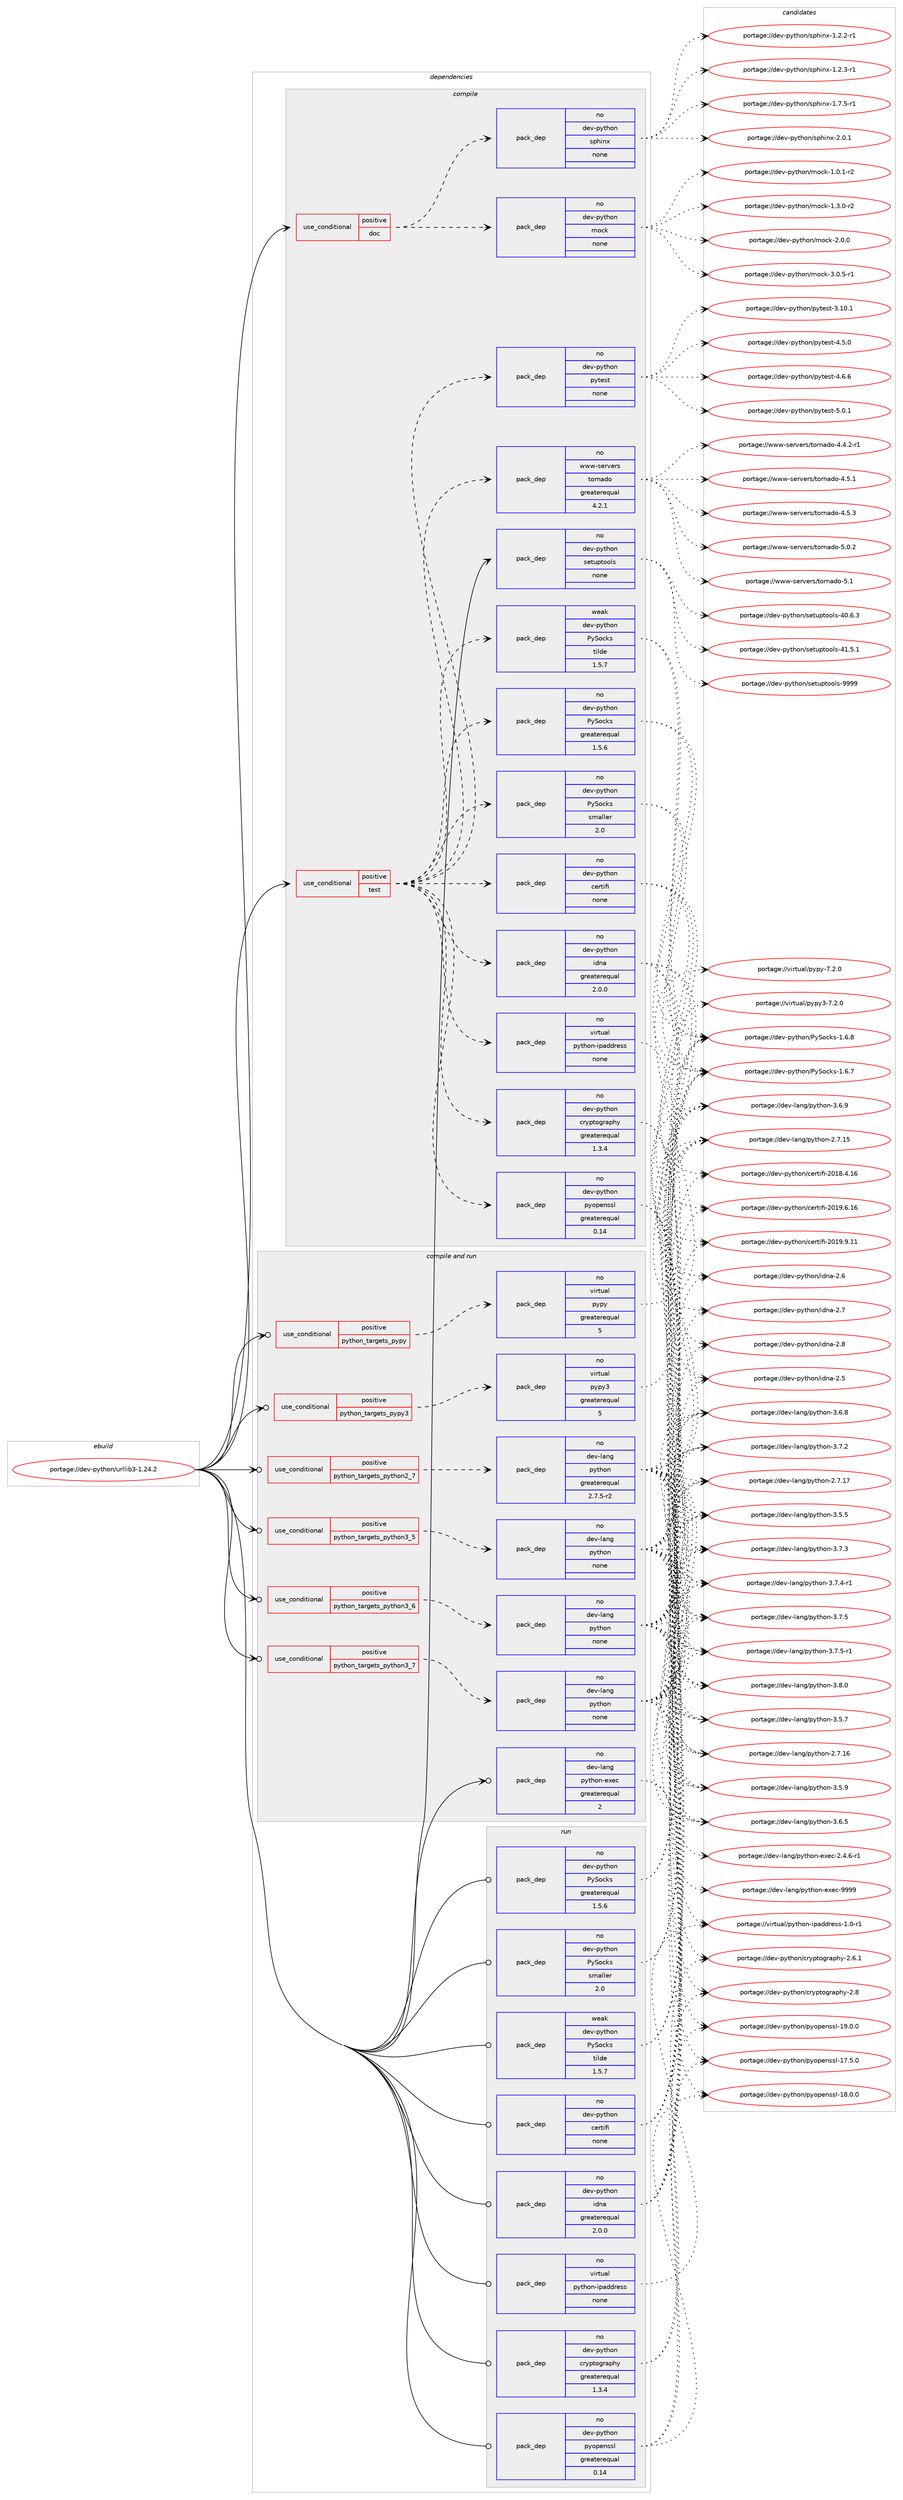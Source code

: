 digraph prolog {

# *************
# Graph options
# *************

newrank=true;
concentrate=true;
compound=true;
graph [rankdir=LR,fontname=Helvetica,fontsize=10,ranksep=1.5];#, ranksep=2.5, nodesep=0.2];
edge  [arrowhead=vee];
node  [fontname=Helvetica,fontsize=10];

# **********
# The ebuild
# **********

subgraph cluster_leftcol {
color=gray;
rank=same;
label=<<i>ebuild</i>>;
id [label="portage://dev-python/urllib3-1.24.2", color=red, width=4, href="../dev-python/urllib3-1.24.2.svg"];
}

# ****************
# The dependencies
# ****************

subgraph cluster_midcol {
color=gray;
label=<<i>dependencies</i>>;
subgraph cluster_compile {
fillcolor="#eeeeee";
style=filled;
label=<<i>compile</i>>;
subgraph cond40283 {
dependency177476 [label=<<TABLE BORDER="0" CELLBORDER="1" CELLSPACING="0" CELLPADDING="4"><TR><TD ROWSPAN="3" CELLPADDING="10">use_conditional</TD></TR><TR><TD>positive</TD></TR><TR><TD>doc</TD></TR></TABLE>>, shape=none, color=red];
subgraph pack133783 {
dependency177477 [label=<<TABLE BORDER="0" CELLBORDER="1" CELLSPACING="0" CELLPADDING="4" WIDTH="220"><TR><TD ROWSPAN="6" CELLPADDING="30">pack_dep</TD></TR><TR><TD WIDTH="110">no</TD></TR><TR><TD>dev-python</TD></TR><TR><TD>mock</TD></TR><TR><TD>none</TD></TR><TR><TD></TD></TR></TABLE>>, shape=none, color=blue];
}
dependency177476:e -> dependency177477:w [weight=20,style="dashed",arrowhead="vee"];
subgraph pack133784 {
dependency177478 [label=<<TABLE BORDER="0" CELLBORDER="1" CELLSPACING="0" CELLPADDING="4" WIDTH="220"><TR><TD ROWSPAN="6" CELLPADDING="30">pack_dep</TD></TR><TR><TD WIDTH="110">no</TD></TR><TR><TD>dev-python</TD></TR><TR><TD>sphinx</TD></TR><TR><TD>none</TD></TR><TR><TD></TD></TR></TABLE>>, shape=none, color=blue];
}
dependency177476:e -> dependency177478:w [weight=20,style="dashed",arrowhead="vee"];
}
id:e -> dependency177476:w [weight=20,style="solid",arrowhead="vee"];
subgraph cond40284 {
dependency177479 [label=<<TABLE BORDER="0" CELLBORDER="1" CELLSPACING="0" CELLPADDING="4"><TR><TD ROWSPAN="3" CELLPADDING="10">use_conditional</TD></TR><TR><TD>positive</TD></TR><TR><TD>test</TD></TR></TABLE>>, shape=none, color=red];
subgraph pack133785 {
dependency177480 [label=<<TABLE BORDER="0" CELLBORDER="1" CELLSPACING="0" CELLPADDING="4" WIDTH="220"><TR><TD ROWSPAN="6" CELLPADDING="30">pack_dep</TD></TR><TR><TD WIDTH="110">no</TD></TR><TR><TD>dev-python</TD></TR><TR><TD>PySocks</TD></TR><TR><TD>greaterequal</TD></TR><TR><TD>1.5.6</TD></TR></TABLE>>, shape=none, color=blue];
}
dependency177479:e -> dependency177480:w [weight=20,style="dashed",arrowhead="vee"];
subgraph pack133786 {
dependency177481 [label=<<TABLE BORDER="0" CELLBORDER="1" CELLSPACING="0" CELLPADDING="4" WIDTH="220"><TR><TD ROWSPAN="6" CELLPADDING="30">pack_dep</TD></TR><TR><TD WIDTH="110">weak</TD></TR><TR><TD>dev-python</TD></TR><TR><TD>PySocks</TD></TR><TR><TD>tilde</TD></TR><TR><TD>1.5.7</TD></TR></TABLE>>, shape=none, color=blue];
}
dependency177479:e -> dependency177481:w [weight=20,style="dashed",arrowhead="vee"];
subgraph pack133787 {
dependency177482 [label=<<TABLE BORDER="0" CELLBORDER="1" CELLSPACING="0" CELLPADDING="4" WIDTH="220"><TR><TD ROWSPAN="6" CELLPADDING="30">pack_dep</TD></TR><TR><TD WIDTH="110">no</TD></TR><TR><TD>dev-python</TD></TR><TR><TD>PySocks</TD></TR><TR><TD>smaller</TD></TR><TR><TD>2.0</TD></TR></TABLE>>, shape=none, color=blue];
}
dependency177479:e -> dependency177482:w [weight=20,style="dashed",arrowhead="vee"];
subgraph pack133788 {
dependency177483 [label=<<TABLE BORDER="0" CELLBORDER="1" CELLSPACING="0" CELLPADDING="4" WIDTH="220"><TR><TD ROWSPAN="6" CELLPADDING="30">pack_dep</TD></TR><TR><TD WIDTH="110">no</TD></TR><TR><TD>dev-python</TD></TR><TR><TD>certifi</TD></TR><TR><TD>none</TD></TR><TR><TD></TD></TR></TABLE>>, shape=none, color=blue];
}
dependency177479:e -> dependency177483:w [weight=20,style="dashed",arrowhead="vee"];
subgraph pack133789 {
dependency177484 [label=<<TABLE BORDER="0" CELLBORDER="1" CELLSPACING="0" CELLPADDING="4" WIDTH="220"><TR><TD ROWSPAN="6" CELLPADDING="30">pack_dep</TD></TR><TR><TD WIDTH="110">no</TD></TR><TR><TD>dev-python</TD></TR><TR><TD>cryptography</TD></TR><TR><TD>greaterequal</TD></TR><TR><TD>1.3.4</TD></TR></TABLE>>, shape=none, color=blue];
}
dependency177479:e -> dependency177484:w [weight=20,style="dashed",arrowhead="vee"];
subgraph pack133790 {
dependency177485 [label=<<TABLE BORDER="0" CELLBORDER="1" CELLSPACING="0" CELLPADDING="4" WIDTH="220"><TR><TD ROWSPAN="6" CELLPADDING="30">pack_dep</TD></TR><TR><TD WIDTH="110">no</TD></TR><TR><TD>dev-python</TD></TR><TR><TD>pyopenssl</TD></TR><TR><TD>greaterequal</TD></TR><TR><TD>0.14</TD></TR></TABLE>>, shape=none, color=blue];
}
dependency177479:e -> dependency177485:w [weight=20,style="dashed",arrowhead="vee"];
subgraph pack133791 {
dependency177486 [label=<<TABLE BORDER="0" CELLBORDER="1" CELLSPACING="0" CELLPADDING="4" WIDTH="220"><TR><TD ROWSPAN="6" CELLPADDING="30">pack_dep</TD></TR><TR><TD WIDTH="110">no</TD></TR><TR><TD>dev-python</TD></TR><TR><TD>idna</TD></TR><TR><TD>greaterequal</TD></TR><TR><TD>2.0.0</TD></TR></TABLE>>, shape=none, color=blue];
}
dependency177479:e -> dependency177486:w [weight=20,style="dashed",arrowhead="vee"];
subgraph pack133792 {
dependency177487 [label=<<TABLE BORDER="0" CELLBORDER="1" CELLSPACING="0" CELLPADDING="4" WIDTH="220"><TR><TD ROWSPAN="6" CELLPADDING="30">pack_dep</TD></TR><TR><TD WIDTH="110">no</TD></TR><TR><TD>virtual</TD></TR><TR><TD>python-ipaddress</TD></TR><TR><TD>none</TD></TR><TR><TD></TD></TR></TABLE>>, shape=none, color=blue];
}
dependency177479:e -> dependency177487:w [weight=20,style="dashed",arrowhead="vee"];
subgraph pack133793 {
dependency177488 [label=<<TABLE BORDER="0" CELLBORDER="1" CELLSPACING="0" CELLPADDING="4" WIDTH="220"><TR><TD ROWSPAN="6" CELLPADDING="30">pack_dep</TD></TR><TR><TD WIDTH="110">no</TD></TR><TR><TD>www-servers</TD></TR><TR><TD>tornado</TD></TR><TR><TD>greaterequal</TD></TR><TR><TD>4.2.1</TD></TR></TABLE>>, shape=none, color=blue];
}
dependency177479:e -> dependency177488:w [weight=20,style="dashed",arrowhead="vee"];
subgraph pack133794 {
dependency177489 [label=<<TABLE BORDER="0" CELLBORDER="1" CELLSPACING="0" CELLPADDING="4" WIDTH="220"><TR><TD ROWSPAN="6" CELLPADDING="30">pack_dep</TD></TR><TR><TD WIDTH="110">no</TD></TR><TR><TD>dev-python</TD></TR><TR><TD>pytest</TD></TR><TR><TD>none</TD></TR><TR><TD></TD></TR></TABLE>>, shape=none, color=blue];
}
dependency177479:e -> dependency177489:w [weight=20,style="dashed",arrowhead="vee"];
}
id:e -> dependency177479:w [weight=20,style="solid",arrowhead="vee"];
subgraph pack133795 {
dependency177490 [label=<<TABLE BORDER="0" CELLBORDER="1" CELLSPACING="0" CELLPADDING="4" WIDTH="220"><TR><TD ROWSPAN="6" CELLPADDING="30">pack_dep</TD></TR><TR><TD WIDTH="110">no</TD></TR><TR><TD>dev-python</TD></TR><TR><TD>setuptools</TD></TR><TR><TD>none</TD></TR><TR><TD></TD></TR></TABLE>>, shape=none, color=blue];
}
id:e -> dependency177490:w [weight=20,style="solid",arrowhead="vee"];
}
subgraph cluster_compileandrun {
fillcolor="#eeeeee";
style=filled;
label=<<i>compile and run</i>>;
subgraph cond40285 {
dependency177491 [label=<<TABLE BORDER="0" CELLBORDER="1" CELLSPACING="0" CELLPADDING="4"><TR><TD ROWSPAN="3" CELLPADDING="10">use_conditional</TD></TR><TR><TD>positive</TD></TR><TR><TD>python_targets_pypy</TD></TR></TABLE>>, shape=none, color=red];
subgraph pack133796 {
dependency177492 [label=<<TABLE BORDER="0" CELLBORDER="1" CELLSPACING="0" CELLPADDING="4" WIDTH="220"><TR><TD ROWSPAN="6" CELLPADDING="30">pack_dep</TD></TR><TR><TD WIDTH="110">no</TD></TR><TR><TD>virtual</TD></TR><TR><TD>pypy</TD></TR><TR><TD>greaterequal</TD></TR><TR><TD>5</TD></TR></TABLE>>, shape=none, color=blue];
}
dependency177491:e -> dependency177492:w [weight=20,style="dashed",arrowhead="vee"];
}
id:e -> dependency177491:w [weight=20,style="solid",arrowhead="odotvee"];
subgraph cond40286 {
dependency177493 [label=<<TABLE BORDER="0" CELLBORDER="1" CELLSPACING="0" CELLPADDING="4"><TR><TD ROWSPAN="3" CELLPADDING="10">use_conditional</TD></TR><TR><TD>positive</TD></TR><TR><TD>python_targets_pypy3</TD></TR></TABLE>>, shape=none, color=red];
subgraph pack133797 {
dependency177494 [label=<<TABLE BORDER="0" CELLBORDER="1" CELLSPACING="0" CELLPADDING="4" WIDTH="220"><TR><TD ROWSPAN="6" CELLPADDING="30">pack_dep</TD></TR><TR><TD WIDTH="110">no</TD></TR><TR><TD>virtual</TD></TR><TR><TD>pypy3</TD></TR><TR><TD>greaterequal</TD></TR><TR><TD>5</TD></TR></TABLE>>, shape=none, color=blue];
}
dependency177493:e -> dependency177494:w [weight=20,style="dashed",arrowhead="vee"];
}
id:e -> dependency177493:w [weight=20,style="solid",arrowhead="odotvee"];
subgraph cond40287 {
dependency177495 [label=<<TABLE BORDER="0" CELLBORDER="1" CELLSPACING="0" CELLPADDING="4"><TR><TD ROWSPAN="3" CELLPADDING="10">use_conditional</TD></TR><TR><TD>positive</TD></TR><TR><TD>python_targets_python2_7</TD></TR></TABLE>>, shape=none, color=red];
subgraph pack133798 {
dependency177496 [label=<<TABLE BORDER="0" CELLBORDER="1" CELLSPACING="0" CELLPADDING="4" WIDTH="220"><TR><TD ROWSPAN="6" CELLPADDING="30">pack_dep</TD></TR><TR><TD WIDTH="110">no</TD></TR><TR><TD>dev-lang</TD></TR><TR><TD>python</TD></TR><TR><TD>greaterequal</TD></TR><TR><TD>2.7.5-r2</TD></TR></TABLE>>, shape=none, color=blue];
}
dependency177495:e -> dependency177496:w [weight=20,style="dashed",arrowhead="vee"];
}
id:e -> dependency177495:w [weight=20,style="solid",arrowhead="odotvee"];
subgraph cond40288 {
dependency177497 [label=<<TABLE BORDER="0" CELLBORDER="1" CELLSPACING="0" CELLPADDING="4"><TR><TD ROWSPAN="3" CELLPADDING="10">use_conditional</TD></TR><TR><TD>positive</TD></TR><TR><TD>python_targets_python3_5</TD></TR></TABLE>>, shape=none, color=red];
subgraph pack133799 {
dependency177498 [label=<<TABLE BORDER="0" CELLBORDER="1" CELLSPACING="0" CELLPADDING="4" WIDTH="220"><TR><TD ROWSPAN="6" CELLPADDING="30">pack_dep</TD></TR><TR><TD WIDTH="110">no</TD></TR><TR><TD>dev-lang</TD></TR><TR><TD>python</TD></TR><TR><TD>none</TD></TR><TR><TD></TD></TR></TABLE>>, shape=none, color=blue];
}
dependency177497:e -> dependency177498:w [weight=20,style="dashed",arrowhead="vee"];
}
id:e -> dependency177497:w [weight=20,style="solid",arrowhead="odotvee"];
subgraph cond40289 {
dependency177499 [label=<<TABLE BORDER="0" CELLBORDER="1" CELLSPACING="0" CELLPADDING="4"><TR><TD ROWSPAN="3" CELLPADDING="10">use_conditional</TD></TR><TR><TD>positive</TD></TR><TR><TD>python_targets_python3_6</TD></TR></TABLE>>, shape=none, color=red];
subgraph pack133800 {
dependency177500 [label=<<TABLE BORDER="0" CELLBORDER="1" CELLSPACING="0" CELLPADDING="4" WIDTH="220"><TR><TD ROWSPAN="6" CELLPADDING="30">pack_dep</TD></TR><TR><TD WIDTH="110">no</TD></TR><TR><TD>dev-lang</TD></TR><TR><TD>python</TD></TR><TR><TD>none</TD></TR><TR><TD></TD></TR></TABLE>>, shape=none, color=blue];
}
dependency177499:e -> dependency177500:w [weight=20,style="dashed",arrowhead="vee"];
}
id:e -> dependency177499:w [weight=20,style="solid",arrowhead="odotvee"];
subgraph cond40290 {
dependency177501 [label=<<TABLE BORDER="0" CELLBORDER="1" CELLSPACING="0" CELLPADDING="4"><TR><TD ROWSPAN="3" CELLPADDING="10">use_conditional</TD></TR><TR><TD>positive</TD></TR><TR><TD>python_targets_python3_7</TD></TR></TABLE>>, shape=none, color=red];
subgraph pack133801 {
dependency177502 [label=<<TABLE BORDER="0" CELLBORDER="1" CELLSPACING="0" CELLPADDING="4" WIDTH="220"><TR><TD ROWSPAN="6" CELLPADDING="30">pack_dep</TD></TR><TR><TD WIDTH="110">no</TD></TR><TR><TD>dev-lang</TD></TR><TR><TD>python</TD></TR><TR><TD>none</TD></TR><TR><TD></TD></TR></TABLE>>, shape=none, color=blue];
}
dependency177501:e -> dependency177502:w [weight=20,style="dashed",arrowhead="vee"];
}
id:e -> dependency177501:w [weight=20,style="solid",arrowhead="odotvee"];
subgraph pack133802 {
dependency177503 [label=<<TABLE BORDER="0" CELLBORDER="1" CELLSPACING="0" CELLPADDING="4" WIDTH="220"><TR><TD ROWSPAN="6" CELLPADDING="30">pack_dep</TD></TR><TR><TD WIDTH="110">no</TD></TR><TR><TD>dev-lang</TD></TR><TR><TD>python-exec</TD></TR><TR><TD>greaterequal</TD></TR><TR><TD>2</TD></TR></TABLE>>, shape=none, color=blue];
}
id:e -> dependency177503:w [weight=20,style="solid",arrowhead="odotvee"];
}
subgraph cluster_run {
fillcolor="#eeeeee";
style=filled;
label=<<i>run</i>>;
subgraph pack133803 {
dependency177504 [label=<<TABLE BORDER="0" CELLBORDER="1" CELLSPACING="0" CELLPADDING="4" WIDTH="220"><TR><TD ROWSPAN="6" CELLPADDING="30">pack_dep</TD></TR><TR><TD WIDTH="110">no</TD></TR><TR><TD>dev-python</TD></TR><TR><TD>PySocks</TD></TR><TR><TD>greaterequal</TD></TR><TR><TD>1.5.6</TD></TR></TABLE>>, shape=none, color=blue];
}
id:e -> dependency177504:w [weight=20,style="solid",arrowhead="odot"];
subgraph pack133804 {
dependency177505 [label=<<TABLE BORDER="0" CELLBORDER="1" CELLSPACING="0" CELLPADDING="4" WIDTH="220"><TR><TD ROWSPAN="6" CELLPADDING="30">pack_dep</TD></TR><TR><TD WIDTH="110">no</TD></TR><TR><TD>dev-python</TD></TR><TR><TD>PySocks</TD></TR><TR><TD>smaller</TD></TR><TR><TD>2.0</TD></TR></TABLE>>, shape=none, color=blue];
}
id:e -> dependency177505:w [weight=20,style="solid",arrowhead="odot"];
subgraph pack133805 {
dependency177506 [label=<<TABLE BORDER="0" CELLBORDER="1" CELLSPACING="0" CELLPADDING="4" WIDTH="220"><TR><TD ROWSPAN="6" CELLPADDING="30">pack_dep</TD></TR><TR><TD WIDTH="110">no</TD></TR><TR><TD>dev-python</TD></TR><TR><TD>certifi</TD></TR><TR><TD>none</TD></TR><TR><TD></TD></TR></TABLE>>, shape=none, color=blue];
}
id:e -> dependency177506:w [weight=20,style="solid",arrowhead="odot"];
subgraph pack133806 {
dependency177507 [label=<<TABLE BORDER="0" CELLBORDER="1" CELLSPACING="0" CELLPADDING="4" WIDTH="220"><TR><TD ROWSPAN="6" CELLPADDING="30">pack_dep</TD></TR><TR><TD WIDTH="110">no</TD></TR><TR><TD>dev-python</TD></TR><TR><TD>cryptography</TD></TR><TR><TD>greaterequal</TD></TR><TR><TD>1.3.4</TD></TR></TABLE>>, shape=none, color=blue];
}
id:e -> dependency177507:w [weight=20,style="solid",arrowhead="odot"];
subgraph pack133807 {
dependency177508 [label=<<TABLE BORDER="0" CELLBORDER="1" CELLSPACING="0" CELLPADDING="4" WIDTH="220"><TR><TD ROWSPAN="6" CELLPADDING="30">pack_dep</TD></TR><TR><TD WIDTH="110">no</TD></TR><TR><TD>dev-python</TD></TR><TR><TD>idna</TD></TR><TR><TD>greaterequal</TD></TR><TR><TD>2.0.0</TD></TR></TABLE>>, shape=none, color=blue];
}
id:e -> dependency177508:w [weight=20,style="solid",arrowhead="odot"];
subgraph pack133808 {
dependency177509 [label=<<TABLE BORDER="0" CELLBORDER="1" CELLSPACING="0" CELLPADDING="4" WIDTH="220"><TR><TD ROWSPAN="6" CELLPADDING="30">pack_dep</TD></TR><TR><TD WIDTH="110">no</TD></TR><TR><TD>dev-python</TD></TR><TR><TD>pyopenssl</TD></TR><TR><TD>greaterequal</TD></TR><TR><TD>0.14</TD></TR></TABLE>>, shape=none, color=blue];
}
id:e -> dependency177509:w [weight=20,style="solid",arrowhead="odot"];
subgraph pack133809 {
dependency177510 [label=<<TABLE BORDER="0" CELLBORDER="1" CELLSPACING="0" CELLPADDING="4" WIDTH="220"><TR><TD ROWSPAN="6" CELLPADDING="30">pack_dep</TD></TR><TR><TD WIDTH="110">no</TD></TR><TR><TD>virtual</TD></TR><TR><TD>python-ipaddress</TD></TR><TR><TD>none</TD></TR><TR><TD></TD></TR></TABLE>>, shape=none, color=blue];
}
id:e -> dependency177510:w [weight=20,style="solid",arrowhead="odot"];
subgraph pack133810 {
dependency177511 [label=<<TABLE BORDER="0" CELLBORDER="1" CELLSPACING="0" CELLPADDING="4" WIDTH="220"><TR><TD ROWSPAN="6" CELLPADDING="30">pack_dep</TD></TR><TR><TD WIDTH="110">weak</TD></TR><TR><TD>dev-python</TD></TR><TR><TD>PySocks</TD></TR><TR><TD>tilde</TD></TR><TR><TD>1.5.7</TD></TR></TABLE>>, shape=none, color=blue];
}
id:e -> dependency177511:w [weight=20,style="solid",arrowhead="odot"];
}
}

# **************
# The candidates
# **************

subgraph cluster_choices {
rank=same;
color=gray;
label=<<i>candidates</i>>;

subgraph choice133783 {
color=black;
nodesep=1;
choiceportage1001011184511212111610411111047109111991074549464846494511450 [label="portage://dev-python/mock-1.0.1-r2", color=red, width=4,href="../dev-python/mock-1.0.1-r2.svg"];
choiceportage1001011184511212111610411111047109111991074549465146484511450 [label="portage://dev-python/mock-1.3.0-r2", color=red, width=4,href="../dev-python/mock-1.3.0-r2.svg"];
choiceportage100101118451121211161041111104710911199107455046484648 [label="portage://dev-python/mock-2.0.0", color=red, width=4,href="../dev-python/mock-2.0.0.svg"];
choiceportage1001011184511212111610411111047109111991074551464846534511449 [label="portage://dev-python/mock-3.0.5-r1", color=red, width=4,href="../dev-python/mock-3.0.5-r1.svg"];
dependency177477:e -> choiceportage1001011184511212111610411111047109111991074549464846494511450:w [style=dotted,weight="100"];
dependency177477:e -> choiceportage1001011184511212111610411111047109111991074549465146484511450:w [style=dotted,weight="100"];
dependency177477:e -> choiceportage100101118451121211161041111104710911199107455046484648:w [style=dotted,weight="100"];
dependency177477:e -> choiceportage1001011184511212111610411111047109111991074551464846534511449:w [style=dotted,weight="100"];
}
subgraph choice133784 {
color=black;
nodesep=1;
choiceportage10010111845112121116104111110471151121041051101204549465046504511449 [label="portage://dev-python/sphinx-1.2.2-r1", color=red, width=4,href="../dev-python/sphinx-1.2.2-r1.svg"];
choiceportage10010111845112121116104111110471151121041051101204549465046514511449 [label="portage://dev-python/sphinx-1.2.3-r1", color=red, width=4,href="../dev-python/sphinx-1.2.3-r1.svg"];
choiceportage10010111845112121116104111110471151121041051101204549465546534511449 [label="portage://dev-python/sphinx-1.7.5-r1", color=red, width=4,href="../dev-python/sphinx-1.7.5-r1.svg"];
choiceportage1001011184511212111610411111047115112104105110120455046484649 [label="portage://dev-python/sphinx-2.0.1", color=red, width=4,href="../dev-python/sphinx-2.0.1.svg"];
dependency177478:e -> choiceportage10010111845112121116104111110471151121041051101204549465046504511449:w [style=dotted,weight="100"];
dependency177478:e -> choiceportage10010111845112121116104111110471151121041051101204549465046514511449:w [style=dotted,weight="100"];
dependency177478:e -> choiceportage10010111845112121116104111110471151121041051101204549465546534511449:w [style=dotted,weight="100"];
dependency177478:e -> choiceportage1001011184511212111610411111047115112104105110120455046484649:w [style=dotted,weight="100"];
}
subgraph choice133785 {
color=black;
nodesep=1;
choiceportage1001011184511212111610411111047801218311199107115454946544655 [label="portage://dev-python/PySocks-1.6.7", color=red, width=4,href="../dev-python/PySocks-1.6.7.svg"];
choiceportage1001011184511212111610411111047801218311199107115454946544656 [label="portage://dev-python/PySocks-1.6.8", color=red, width=4,href="../dev-python/PySocks-1.6.8.svg"];
dependency177480:e -> choiceportage1001011184511212111610411111047801218311199107115454946544655:w [style=dotted,weight="100"];
dependency177480:e -> choiceportage1001011184511212111610411111047801218311199107115454946544656:w [style=dotted,weight="100"];
}
subgraph choice133786 {
color=black;
nodesep=1;
choiceportage1001011184511212111610411111047801218311199107115454946544655 [label="portage://dev-python/PySocks-1.6.7", color=red, width=4,href="../dev-python/PySocks-1.6.7.svg"];
choiceportage1001011184511212111610411111047801218311199107115454946544656 [label="portage://dev-python/PySocks-1.6.8", color=red, width=4,href="../dev-python/PySocks-1.6.8.svg"];
dependency177481:e -> choiceportage1001011184511212111610411111047801218311199107115454946544655:w [style=dotted,weight="100"];
dependency177481:e -> choiceportage1001011184511212111610411111047801218311199107115454946544656:w [style=dotted,weight="100"];
}
subgraph choice133787 {
color=black;
nodesep=1;
choiceportage1001011184511212111610411111047801218311199107115454946544655 [label="portage://dev-python/PySocks-1.6.7", color=red, width=4,href="../dev-python/PySocks-1.6.7.svg"];
choiceportage1001011184511212111610411111047801218311199107115454946544656 [label="portage://dev-python/PySocks-1.6.8", color=red, width=4,href="../dev-python/PySocks-1.6.8.svg"];
dependency177482:e -> choiceportage1001011184511212111610411111047801218311199107115454946544655:w [style=dotted,weight="100"];
dependency177482:e -> choiceportage1001011184511212111610411111047801218311199107115454946544656:w [style=dotted,weight="100"];
}
subgraph choice133788 {
color=black;
nodesep=1;
choiceportage10010111845112121116104111110479910111411610510210545504849564652464954 [label="portage://dev-python/certifi-2018.4.16", color=red, width=4,href="../dev-python/certifi-2018.4.16.svg"];
choiceportage10010111845112121116104111110479910111411610510210545504849574654464954 [label="portage://dev-python/certifi-2019.6.16", color=red, width=4,href="../dev-python/certifi-2019.6.16.svg"];
choiceportage10010111845112121116104111110479910111411610510210545504849574657464949 [label="portage://dev-python/certifi-2019.9.11", color=red, width=4,href="../dev-python/certifi-2019.9.11.svg"];
dependency177483:e -> choiceportage10010111845112121116104111110479910111411610510210545504849564652464954:w [style=dotted,weight="100"];
dependency177483:e -> choiceportage10010111845112121116104111110479910111411610510210545504849574654464954:w [style=dotted,weight="100"];
dependency177483:e -> choiceportage10010111845112121116104111110479910111411610510210545504849574657464949:w [style=dotted,weight="100"];
}
subgraph choice133789 {
color=black;
nodesep=1;
choiceportage10010111845112121116104111110479911412111211611110311497112104121455046544649 [label="portage://dev-python/cryptography-2.6.1", color=red, width=4,href="../dev-python/cryptography-2.6.1.svg"];
choiceportage1001011184511212111610411111047991141211121161111031149711210412145504656 [label="portage://dev-python/cryptography-2.8", color=red, width=4,href="../dev-python/cryptography-2.8.svg"];
dependency177484:e -> choiceportage10010111845112121116104111110479911412111211611110311497112104121455046544649:w [style=dotted,weight="100"];
dependency177484:e -> choiceportage1001011184511212111610411111047991141211121161111031149711210412145504656:w [style=dotted,weight="100"];
}
subgraph choice133790 {
color=black;
nodesep=1;
choiceportage100101118451121211161041111104711212111111210111011511510845495546534648 [label="portage://dev-python/pyopenssl-17.5.0", color=red, width=4,href="../dev-python/pyopenssl-17.5.0.svg"];
choiceportage100101118451121211161041111104711212111111210111011511510845495646484648 [label="portage://dev-python/pyopenssl-18.0.0", color=red, width=4,href="../dev-python/pyopenssl-18.0.0.svg"];
choiceportage100101118451121211161041111104711212111111210111011511510845495746484648 [label="portage://dev-python/pyopenssl-19.0.0", color=red, width=4,href="../dev-python/pyopenssl-19.0.0.svg"];
dependency177485:e -> choiceportage100101118451121211161041111104711212111111210111011511510845495546534648:w [style=dotted,weight="100"];
dependency177485:e -> choiceportage100101118451121211161041111104711212111111210111011511510845495646484648:w [style=dotted,weight="100"];
dependency177485:e -> choiceportage100101118451121211161041111104711212111111210111011511510845495746484648:w [style=dotted,weight="100"];
}
subgraph choice133791 {
color=black;
nodesep=1;
choiceportage10010111845112121116104111110471051001109745504653 [label="portage://dev-python/idna-2.5", color=red, width=4,href="../dev-python/idna-2.5.svg"];
choiceportage10010111845112121116104111110471051001109745504654 [label="portage://dev-python/idna-2.6", color=red, width=4,href="../dev-python/idna-2.6.svg"];
choiceportage10010111845112121116104111110471051001109745504655 [label="portage://dev-python/idna-2.7", color=red, width=4,href="../dev-python/idna-2.7.svg"];
choiceportage10010111845112121116104111110471051001109745504656 [label="portage://dev-python/idna-2.8", color=red, width=4,href="../dev-python/idna-2.8.svg"];
dependency177486:e -> choiceportage10010111845112121116104111110471051001109745504653:w [style=dotted,weight="100"];
dependency177486:e -> choiceportage10010111845112121116104111110471051001109745504654:w [style=dotted,weight="100"];
dependency177486:e -> choiceportage10010111845112121116104111110471051001109745504655:w [style=dotted,weight="100"];
dependency177486:e -> choiceportage10010111845112121116104111110471051001109745504656:w [style=dotted,weight="100"];
}
subgraph choice133792 {
color=black;
nodesep=1;
choiceportage11810511411611797108471121211161041111104510511297100100114101115115454946484511449 [label="portage://virtual/python-ipaddress-1.0-r1", color=red, width=4,href="../virtual/python-ipaddress-1.0-r1.svg"];
dependency177487:e -> choiceportage11810511411611797108471121211161041111104510511297100100114101115115454946484511449:w [style=dotted,weight="100"];
}
subgraph choice133793 {
color=black;
nodesep=1;
choiceportage1191191194511510111411810111411547116111114110971001114552465246504511449 [label="portage://www-servers/tornado-4.4.2-r1", color=red, width=4,href="../www-servers/tornado-4.4.2-r1.svg"];
choiceportage119119119451151011141181011141154711611111411097100111455246534649 [label="portage://www-servers/tornado-4.5.1", color=red, width=4,href="../www-servers/tornado-4.5.1.svg"];
choiceportage119119119451151011141181011141154711611111411097100111455246534651 [label="portage://www-servers/tornado-4.5.3", color=red, width=4,href="../www-servers/tornado-4.5.3.svg"];
choiceportage119119119451151011141181011141154711611111411097100111455346484650 [label="portage://www-servers/tornado-5.0.2", color=red, width=4,href="../www-servers/tornado-5.0.2.svg"];
choiceportage11911911945115101114118101114115471161111141109710011145534649 [label="portage://www-servers/tornado-5.1", color=red, width=4,href="../www-servers/tornado-5.1.svg"];
dependency177488:e -> choiceportage1191191194511510111411810111411547116111114110971001114552465246504511449:w [style=dotted,weight="100"];
dependency177488:e -> choiceportage119119119451151011141181011141154711611111411097100111455246534649:w [style=dotted,weight="100"];
dependency177488:e -> choiceportage119119119451151011141181011141154711611111411097100111455246534651:w [style=dotted,weight="100"];
dependency177488:e -> choiceportage119119119451151011141181011141154711611111411097100111455346484650:w [style=dotted,weight="100"];
dependency177488:e -> choiceportage11911911945115101114118101114115471161111141109710011145534649:w [style=dotted,weight="100"];
}
subgraph choice133794 {
color=black;
nodesep=1;
choiceportage100101118451121211161041111104711212111610111511645514649484649 [label="portage://dev-python/pytest-3.10.1", color=red, width=4,href="../dev-python/pytest-3.10.1.svg"];
choiceportage1001011184511212111610411111047112121116101115116455246534648 [label="portage://dev-python/pytest-4.5.0", color=red, width=4,href="../dev-python/pytest-4.5.0.svg"];
choiceportage1001011184511212111610411111047112121116101115116455246544654 [label="portage://dev-python/pytest-4.6.6", color=red, width=4,href="../dev-python/pytest-4.6.6.svg"];
choiceportage1001011184511212111610411111047112121116101115116455346484649 [label="portage://dev-python/pytest-5.0.1", color=red, width=4,href="../dev-python/pytest-5.0.1.svg"];
dependency177489:e -> choiceportage100101118451121211161041111104711212111610111511645514649484649:w [style=dotted,weight="100"];
dependency177489:e -> choiceportage1001011184511212111610411111047112121116101115116455246534648:w [style=dotted,weight="100"];
dependency177489:e -> choiceportage1001011184511212111610411111047112121116101115116455246544654:w [style=dotted,weight="100"];
dependency177489:e -> choiceportage1001011184511212111610411111047112121116101115116455346484649:w [style=dotted,weight="100"];
}
subgraph choice133795 {
color=black;
nodesep=1;
choiceportage100101118451121211161041111104711510111611711211611111110811545524846544651 [label="portage://dev-python/setuptools-40.6.3", color=red, width=4,href="../dev-python/setuptools-40.6.3.svg"];
choiceportage100101118451121211161041111104711510111611711211611111110811545524946534649 [label="portage://dev-python/setuptools-41.5.1", color=red, width=4,href="../dev-python/setuptools-41.5.1.svg"];
choiceportage10010111845112121116104111110471151011161171121161111111081154557575757 [label="portage://dev-python/setuptools-9999", color=red, width=4,href="../dev-python/setuptools-9999.svg"];
dependency177490:e -> choiceportage100101118451121211161041111104711510111611711211611111110811545524846544651:w [style=dotted,weight="100"];
dependency177490:e -> choiceportage100101118451121211161041111104711510111611711211611111110811545524946534649:w [style=dotted,weight="100"];
dependency177490:e -> choiceportage10010111845112121116104111110471151011161171121161111111081154557575757:w [style=dotted,weight="100"];
}
subgraph choice133796 {
color=black;
nodesep=1;
choiceportage1181051141161179710847112121112121455546504648 [label="portage://virtual/pypy-7.2.0", color=red, width=4,href="../virtual/pypy-7.2.0.svg"];
dependency177492:e -> choiceportage1181051141161179710847112121112121455546504648:w [style=dotted,weight="100"];
}
subgraph choice133797 {
color=black;
nodesep=1;
choiceportage118105114116117971084711212111212151455546504648 [label="portage://virtual/pypy3-7.2.0", color=red, width=4,href="../virtual/pypy3-7.2.0.svg"];
dependency177494:e -> choiceportage118105114116117971084711212111212151455546504648:w [style=dotted,weight="100"];
}
subgraph choice133798 {
color=black;
nodesep=1;
choiceportage10010111845108971101034711212111610411111045504655464953 [label="portage://dev-lang/python-2.7.15", color=red, width=4,href="../dev-lang/python-2.7.15.svg"];
choiceportage10010111845108971101034711212111610411111045504655464954 [label="portage://dev-lang/python-2.7.16", color=red, width=4,href="../dev-lang/python-2.7.16.svg"];
choiceportage10010111845108971101034711212111610411111045504655464955 [label="portage://dev-lang/python-2.7.17", color=red, width=4,href="../dev-lang/python-2.7.17.svg"];
choiceportage100101118451089711010347112121116104111110455146534653 [label="portage://dev-lang/python-3.5.5", color=red, width=4,href="../dev-lang/python-3.5.5.svg"];
choiceportage100101118451089711010347112121116104111110455146534655 [label="portage://dev-lang/python-3.5.7", color=red, width=4,href="../dev-lang/python-3.5.7.svg"];
choiceportage100101118451089711010347112121116104111110455146534657 [label="portage://dev-lang/python-3.5.9", color=red, width=4,href="../dev-lang/python-3.5.9.svg"];
choiceportage100101118451089711010347112121116104111110455146544653 [label="portage://dev-lang/python-3.6.5", color=red, width=4,href="../dev-lang/python-3.6.5.svg"];
choiceportage100101118451089711010347112121116104111110455146544656 [label="portage://dev-lang/python-3.6.8", color=red, width=4,href="../dev-lang/python-3.6.8.svg"];
choiceportage100101118451089711010347112121116104111110455146544657 [label="portage://dev-lang/python-3.6.9", color=red, width=4,href="../dev-lang/python-3.6.9.svg"];
choiceportage100101118451089711010347112121116104111110455146554650 [label="portage://dev-lang/python-3.7.2", color=red, width=4,href="../dev-lang/python-3.7.2.svg"];
choiceportage100101118451089711010347112121116104111110455146554651 [label="portage://dev-lang/python-3.7.3", color=red, width=4,href="../dev-lang/python-3.7.3.svg"];
choiceportage1001011184510897110103471121211161041111104551465546524511449 [label="portage://dev-lang/python-3.7.4-r1", color=red, width=4,href="../dev-lang/python-3.7.4-r1.svg"];
choiceportage100101118451089711010347112121116104111110455146554653 [label="portage://dev-lang/python-3.7.5", color=red, width=4,href="../dev-lang/python-3.7.5.svg"];
choiceportage1001011184510897110103471121211161041111104551465546534511449 [label="portage://dev-lang/python-3.7.5-r1", color=red, width=4,href="../dev-lang/python-3.7.5-r1.svg"];
choiceportage100101118451089711010347112121116104111110455146564648 [label="portage://dev-lang/python-3.8.0", color=red, width=4,href="../dev-lang/python-3.8.0.svg"];
dependency177496:e -> choiceportage10010111845108971101034711212111610411111045504655464953:w [style=dotted,weight="100"];
dependency177496:e -> choiceportage10010111845108971101034711212111610411111045504655464954:w [style=dotted,weight="100"];
dependency177496:e -> choiceportage10010111845108971101034711212111610411111045504655464955:w [style=dotted,weight="100"];
dependency177496:e -> choiceportage100101118451089711010347112121116104111110455146534653:w [style=dotted,weight="100"];
dependency177496:e -> choiceportage100101118451089711010347112121116104111110455146534655:w [style=dotted,weight="100"];
dependency177496:e -> choiceportage100101118451089711010347112121116104111110455146534657:w [style=dotted,weight="100"];
dependency177496:e -> choiceportage100101118451089711010347112121116104111110455146544653:w [style=dotted,weight="100"];
dependency177496:e -> choiceportage100101118451089711010347112121116104111110455146544656:w [style=dotted,weight="100"];
dependency177496:e -> choiceportage100101118451089711010347112121116104111110455146544657:w [style=dotted,weight="100"];
dependency177496:e -> choiceportage100101118451089711010347112121116104111110455146554650:w [style=dotted,weight="100"];
dependency177496:e -> choiceportage100101118451089711010347112121116104111110455146554651:w [style=dotted,weight="100"];
dependency177496:e -> choiceportage1001011184510897110103471121211161041111104551465546524511449:w [style=dotted,weight="100"];
dependency177496:e -> choiceportage100101118451089711010347112121116104111110455146554653:w [style=dotted,weight="100"];
dependency177496:e -> choiceportage1001011184510897110103471121211161041111104551465546534511449:w [style=dotted,weight="100"];
dependency177496:e -> choiceportage100101118451089711010347112121116104111110455146564648:w [style=dotted,weight="100"];
}
subgraph choice133799 {
color=black;
nodesep=1;
choiceportage10010111845108971101034711212111610411111045504655464953 [label="portage://dev-lang/python-2.7.15", color=red, width=4,href="../dev-lang/python-2.7.15.svg"];
choiceportage10010111845108971101034711212111610411111045504655464954 [label="portage://dev-lang/python-2.7.16", color=red, width=4,href="../dev-lang/python-2.7.16.svg"];
choiceportage10010111845108971101034711212111610411111045504655464955 [label="portage://dev-lang/python-2.7.17", color=red, width=4,href="../dev-lang/python-2.7.17.svg"];
choiceportage100101118451089711010347112121116104111110455146534653 [label="portage://dev-lang/python-3.5.5", color=red, width=4,href="../dev-lang/python-3.5.5.svg"];
choiceportage100101118451089711010347112121116104111110455146534655 [label="portage://dev-lang/python-3.5.7", color=red, width=4,href="../dev-lang/python-3.5.7.svg"];
choiceportage100101118451089711010347112121116104111110455146534657 [label="portage://dev-lang/python-3.5.9", color=red, width=4,href="../dev-lang/python-3.5.9.svg"];
choiceportage100101118451089711010347112121116104111110455146544653 [label="portage://dev-lang/python-3.6.5", color=red, width=4,href="../dev-lang/python-3.6.5.svg"];
choiceportage100101118451089711010347112121116104111110455146544656 [label="portage://dev-lang/python-3.6.8", color=red, width=4,href="../dev-lang/python-3.6.8.svg"];
choiceportage100101118451089711010347112121116104111110455146544657 [label="portage://dev-lang/python-3.6.9", color=red, width=4,href="../dev-lang/python-3.6.9.svg"];
choiceportage100101118451089711010347112121116104111110455146554650 [label="portage://dev-lang/python-3.7.2", color=red, width=4,href="../dev-lang/python-3.7.2.svg"];
choiceportage100101118451089711010347112121116104111110455146554651 [label="portage://dev-lang/python-3.7.3", color=red, width=4,href="../dev-lang/python-3.7.3.svg"];
choiceportage1001011184510897110103471121211161041111104551465546524511449 [label="portage://dev-lang/python-3.7.4-r1", color=red, width=4,href="../dev-lang/python-3.7.4-r1.svg"];
choiceportage100101118451089711010347112121116104111110455146554653 [label="portage://dev-lang/python-3.7.5", color=red, width=4,href="../dev-lang/python-3.7.5.svg"];
choiceportage1001011184510897110103471121211161041111104551465546534511449 [label="portage://dev-lang/python-3.7.5-r1", color=red, width=4,href="../dev-lang/python-3.7.5-r1.svg"];
choiceportage100101118451089711010347112121116104111110455146564648 [label="portage://dev-lang/python-3.8.0", color=red, width=4,href="../dev-lang/python-3.8.0.svg"];
dependency177498:e -> choiceportage10010111845108971101034711212111610411111045504655464953:w [style=dotted,weight="100"];
dependency177498:e -> choiceportage10010111845108971101034711212111610411111045504655464954:w [style=dotted,weight="100"];
dependency177498:e -> choiceportage10010111845108971101034711212111610411111045504655464955:w [style=dotted,weight="100"];
dependency177498:e -> choiceportage100101118451089711010347112121116104111110455146534653:w [style=dotted,weight="100"];
dependency177498:e -> choiceportage100101118451089711010347112121116104111110455146534655:w [style=dotted,weight="100"];
dependency177498:e -> choiceportage100101118451089711010347112121116104111110455146534657:w [style=dotted,weight="100"];
dependency177498:e -> choiceportage100101118451089711010347112121116104111110455146544653:w [style=dotted,weight="100"];
dependency177498:e -> choiceportage100101118451089711010347112121116104111110455146544656:w [style=dotted,weight="100"];
dependency177498:e -> choiceportage100101118451089711010347112121116104111110455146544657:w [style=dotted,weight="100"];
dependency177498:e -> choiceportage100101118451089711010347112121116104111110455146554650:w [style=dotted,weight="100"];
dependency177498:e -> choiceportage100101118451089711010347112121116104111110455146554651:w [style=dotted,weight="100"];
dependency177498:e -> choiceportage1001011184510897110103471121211161041111104551465546524511449:w [style=dotted,weight="100"];
dependency177498:e -> choiceportage100101118451089711010347112121116104111110455146554653:w [style=dotted,weight="100"];
dependency177498:e -> choiceportage1001011184510897110103471121211161041111104551465546534511449:w [style=dotted,weight="100"];
dependency177498:e -> choiceportage100101118451089711010347112121116104111110455146564648:w [style=dotted,weight="100"];
}
subgraph choice133800 {
color=black;
nodesep=1;
choiceportage10010111845108971101034711212111610411111045504655464953 [label="portage://dev-lang/python-2.7.15", color=red, width=4,href="../dev-lang/python-2.7.15.svg"];
choiceportage10010111845108971101034711212111610411111045504655464954 [label="portage://dev-lang/python-2.7.16", color=red, width=4,href="../dev-lang/python-2.7.16.svg"];
choiceportage10010111845108971101034711212111610411111045504655464955 [label="portage://dev-lang/python-2.7.17", color=red, width=4,href="../dev-lang/python-2.7.17.svg"];
choiceportage100101118451089711010347112121116104111110455146534653 [label="portage://dev-lang/python-3.5.5", color=red, width=4,href="../dev-lang/python-3.5.5.svg"];
choiceportage100101118451089711010347112121116104111110455146534655 [label="portage://dev-lang/python-3.5.7", color=red, width=4,href="../dev-lang/python-3.5.7.svg"];
choiceportage100101118451089711010347112121116104111110455146534657 [label="portage://dev-lang/python-3.5.9", color=red, width=4,href="../dev-lang/python-3.5.9.svg"];
choiceportage100101118451089711010347112121116104111110455146544653 [label="portage://dev-lang/python-3.6.5", color=red, width=4,href="../dev-lang/python-3.6.5.svg"];
choiceportage100101118451089711010347112121116104111110455146544656 [label="portage://dev-lang/python-3.6.8", color=red, width=4,href="../dev-lang/python-3.6.8.svg"];
choiceportage100101118451089711010347112121116104111110455146544657 [label="portage://dev-lang/python-3.6.9", color=red, width=4,href="../dev-lang/python-3.6.9.svg"];
choiceportage100101118451089711010347112121116104111110455146554650 [label="portage://dev-lang/python-3.7.2", color=red, width=4,href="../dev-lang/python-3.7.2.svg"];
choiceportage100101118451089711010347112121116104111110455146554651 [label="portage://dev-lang/python-3.7.3", color=red, width=4,href="../dev-lang/python-3.7.3.svg"];
choiceportage1001011184510897110103471121211161041111104551465546524511449 [label="portage://dev-lang/python-3.7.4-r1", color=red, width=4,href="../dev-lang/python-3.7.4-r1.svg"];
choiceportage100101118451089711010347112121116104111110455146554653 [label="portage://dev-lang/python-3.7.5", color=red, width=4,href="../dev-lang/python-3.7.5.svg"];
choiceportage1001011184510897110103471121211161041111104551465546534511449 [label="portage://dev-lang/python-3.7.5-r1", color=red, width=4,href="../dev-lang/python-3.7.5-r1.svg"];
choiceportage100101118451089711010347112121116104111110455146564648 [label="portage://dev-lang/python-3.8.0", color=red, width=4,href="../dev-lang/python-3.8.0.svg"];
dependency177500:e -> choiceportage10010111845108971101034711212111610411111045504655464953:w [style=dotted,weight="100"];
dependency177500:e -> choiceportage10010111845108971101034711212111610411111045504655464954:w [style=dotted,weight="100"];
dependency177500:e -> choiceportage10010111845108971101034711212111610411111045504655464955:w [style=dotted,weight="100"];
dependency177500:e -> choiceportage100101118451089711010347112121116104111110455146534653:w [style=dotted,weight="100"];
dependency177500:e -> choiceportage100101118451089711010347112121116104111110455146534655:w [style=dotted,weight="100"];
dependency177500:e -> choiceportage100101118451089711010347112121116104111110455146534657:w [style=dotted,weight="100"];
dependency177500:e -> choiceportage100101118451089711010347112121116104111110455146544653:w [style=dotted,weight="100"];
dependency177500:e -> choiceportage100101118451089711010347112121116104111110455146544656:w [style=dotted,weight="100"];
dependency177500:e -> choiceportage100101118451089711010347112121116104111110455146544657:w [style=dotted,weight="100"];
dependency177500:e -> choiceportage100101118451089711010347112121116104111110455146554650:w [style=dotted,weight="100"];
dependency177500:e -> choiceportage100101118451089711010347112121116104111110455146554651:w [style=dotted,weight="100"];
dependency177500:e -> choiceportage1001011184510897110103471121211161041111104551465546524511449:w [style=dotted,weight="100"];
dependency177500:e -> choiceportage100101118451089711010347112121116104111110455146554653:w [style=dotted,weight="100"];
dependency177500:e -> choiceportage1001011184510897110103471121211161041111104551465546534511449:w [style=dotted,weight="100"];
dependency177500:e -> choiceportage100101118451089711010347112121116104111110455146564648:w [style=dotted,weight="100"];
}
subgraph choice133801 {
color=black;
nodesep=1;
choiceportage10010111845108971101034711212111610411111045504655464953 [label="portage://dev-lang/python-2.7.15", color=red, width=4,href="../dev-lang/python-2.7.15.svg"];
choiceportage10010111845108971101034711212111610411111045504655464954 [label="portage://dev-lang/python-2.7.16", color=red, width=4,href="../dev-lang/python-2.7.16.svg"];
choiceportage10010111845108971101034711212111610411111045504655464955 [label="portage://dev-lang/python-2.7.17", color=red, width=4,href="../dev-lang/python-2.7.17.svg"];
choiceportage100101118451089711010347112121116104111110455146534653 [label="portage://dev-lang/python-3.5.5", color=red, width=4,href="../dev-lang/python-3.5.5.svg"];
choiceportage100101118451089711010347112121116104111110455146534655 [label="portage://dev-lang/python-3.5.7", color=red, width=4,href="../dev-lang/python-3.5.7.svg"];
choiceportage100101118451089711010347112121116104111110455146534657 [label="portage://dev-lang/python-3.5.9", color=red, width=4,href="../dev-lang/python-3.5.9.svg"];
choiceportage100101118451089711010347112121116104111110455146544653 [label="portage://dev-lang/python-3.6.5", color=red, width=4,href="../dev-lang/python-3.6.5.svg"];
choiceportage100101118451089711010347112121116104111110455146544656 [label="portage://dev-lang/python-3.6.8", color=red, width=4,href="../dev-lang/python-3.6.8.svg"];
choiceportage100101118451089711010347112121116104111110455146544657 [label="portage://dev-lang/python-3.6.9", color=red, width=4,href="../dev-lang/python-3.6.9.svg"];
choiceportage100101118451089711010347112121116104111110455146554650 [label="portage://dev-lang/python-3.7.2", color=red, width=4,href="../dev-lang/python-3.7.2.svg"];
choiceportage100101118451089711010347112121116104111110455146554651 [label="portage://dev-lang/python-3.7.3", color=red, width=4,href="../dev-lang/python-3.7.3.svg"];
choiceportage1001011184510897110103471121211161041111104551465546524511449 [label="portage://dev-lang/python-3.7.4-r1", color=red, width=4,href="../dev-lang/python-3.7.4-r1.svg"];
choiceportage100101118451089711010347112121116104111110455146554653 [label="portage://dev-lang/python-3.7.5", color=red, width=4,href="../dev-lang/python-3.7.5.svg"];
choiceportage1001011184510897110103471121211161041111104551465546534511449 [label="portage://dev-lang/python-3.7.5-r1", color=red, width=4,href="../dev-lang/python-3.7.5-r1.svg"];
choiceportage100101118451089711010347112121116104111110455146564648 [label="portage://dev-lang/python-3.8.0", color=red, width=4,href="../dev-lang/python-3.8.0.svg"];
dependency177502:e -> choiceportage10010111845108971101034711212111610411111045504655464953:w [style=dotted,weight="100"];
dependency177502:e -> choiceportage10010111845108971101034711212111610411111045504655464954:w [style=dotted,weight="100"];
dependency177502:e -> choiceportage10010111845108971101034711212111610411111045504655464955:w [style=dotted,weight="100"];
dependency177502:e -> choiceportage100101118451089711010347112121116104111110455146534653:w [style=dotted,weight="100"];
dependency177502:e -> choiceportage100101118451089711010347112121116104111110455146534655:w [style=dotted,weight="100"];
dependency177502:e -> choiceportage100101118451089711010347112121116104111110455146534657:w [style=dotted,weight="100"];
dependency177502:e -> choiceportage100101118451089711010347112121116104111110455146544653:w [style=dotted,weight="100"];
dependency177502:e -> choiceportage100101118451089711010347112121116104111110455146544656:w [style=dotted,weight="100"];
dependency177502:e -> choiceportage100101118451089711010347112121116104111110455146544657:w [style=dotted,weight="100"];
dependency177502:e -> choiceportage100101118451089711010347112121116104111110455146554650:w [style=dotted,weight="100"];
dependency177502:e -> choiceportage100101118451089711010347112121116104111110455146554651:w [style=dotted,weight="100"];
dependency177502:e -> choiceportage1001011184510897110103471121211161041111104551465546524511449:w [style=dotted,weight="100"];
dependency177502:e -> choiceportage100101118451089711010347112121116104111110455146554653:w [style=dotted,weight="100"];
dependency177502:e -> choiceportage1001011184510897110103471121211161041111104551465546534511449:w [style=dotted,weight="100"];
dependency177502:e -> choiceportage100101118451089711010347112121116104111110455146564648:w [style=dotted,weight="100"];
}
subgraph choice133802 {
color=black;
nodesep=1;
choiceportage10010111845108971101034711212111610411111045101120101994550465246544511449 [label="portage://dev-lang/python-exec-2.4.6-r1", color=red, width=4,href="../dev-lang/python-exec-2.4.6-r1.svg"];
choiceportage10010111845108971101034711212111610411111045101120101994557575757 [label="portage://dev-lang/python-exec-9999", color=red, width=4,href="../dev-lang/python-exec-9999.svg"];
dependency177503:e -> choiceportage10010111845108971101034711212111610411111045101120101994550465246544511449:w [style=dotted,weight="100"];
dependency177503:e -> choiceportage10010111845108971101034711212111610411111045101120101994557575757:w [style=dotted,weight="100"];
}
subgraph choice133803 {
color=black;
nodesep=1;
choiceportage1001011184511212111610411111047801218311199107115454946544655 [label="portage://dev-python/PySocks-1.6.7", color=red, width=4,href="../dev-python/PySocks-1.6.7.svg"];
choiceportage1001011184511212111610411111047801218311199107115454946544656 [label="portage://dev-python/PySocks-1.6.8", color=red, width=4,href="../dev-python/PySocks-1.6.8.svg"];
dependency177504:e -> choiceportage1001011184511212111610411111047801218311199107115454946544655:w [style=dotted,weight="100"];
dependency177504:e -> choiceportage1001011184511212111610411111047801218311199107115454946544656:w [style=dotted,weight="100"];
}
subgraph choice133804 {
color=black;
nodesep=1;
choiceportage1001011184511212111610411111047801218311199107115454946544655 [label="portage://dev-python/PySocks-1.6.7", color=red, width=4,href="../dev-python/PySocks-1.6.7.svg"];
choiceportage1001011184511212111610411111047801218311199107115454946544656 [label="portage://dev-python/PySocks-1.6.8", color=red, width=4,href="../dev-python/PySocks-1.6.8.svg"];
dependency177505:e -> choiceportage1001011184511212111610411111047801218311199107115454946544655:w [style=dotted,weight="100"];
dependency177505:e -> choiceportage1001011184511212111610411111047801218311199107115454946544656:w [style=dotted,weight="100"];
}
subgraph choice133805 {
color=black;
nodesep=1;
choiceportage10010111845112121116104111110479910111411610510210545504849564652464954 [label="portage://dev-python/certifi-2018.4.16", color=red, width=4,href="../dev-python/certifi-2018.4.16.svg"];
choiceportage10010111845112121116104111110479910111411610510210545504849574654464954 [label="portage://dev-python/certifi-2019.6.16", color=red, width=4,href="../dev-python/certifi-2019.6.16.svg"];
choiceportage10010111845112121116104111110479910111411610510210545504849574657464949 [label="portage://dev-python/certifi-2019.9.11", color=red, width=4,href="../dev-python/certifi-2019.9.11.svg"];
dependency177506:e -> choiceportage10010111845112121116104111110479910111411610510210545504849564652464954:w [style=dotted,weight="100"];
dependency177506:e -> choiceportage10010111845112121116104111110479910111411610510210545504849574654464954:w [style=dotted,weight="100"];
dependency177506:e -> choiceportage10010111845112121116104111110479910111411610510210545504849574657464949:w [style=dotted,weight="100"];
}
subgraph choice133806 {
color=black;
nodesep=1;
choiceportage10010111845112121116104111110479911412111211611110311497112104121455046544649 [label="portage://dev-python/cryptography-2.6.1", color=red, width=4,href="../dev-python/cryptography-2.6.1.svg"];
choiceportage1001011184511212111610411111047991141211121161111031149711210412145504656 [label="portage://dev-python/cryptography-2.8", color=red, width=4,href="../dev-python/cryptography-2.8.svg"];
dependency177507:e -> choiceportage10010111845112121116104111110479911412111211611110311497112104121455046544649:w [style=dotted,weight="100"];
dependency177507:e -> choiceportage1001011184511212111610411111047991141211121161111031149711210412145504656:w [style=dotted,weight="100"];
}
subgraph choice133807 {
color=black;
nodesep=1;
choiceportage10010111845112121116104111110471051001109745504653 [label="portage://dev-python/idna-2.5", color=red, width=4,href="../dev-python/idna-2.5.svg"];
choiceportage10010111845112121116104111110471051001109745504654 [label="portage://dev-python/idna-2.6", color=red, width=4,href="../dev-python/idna-2.6.svg"];
choiceportage10010111845112121116104111110471051001109745504655 [label="portage://dev-python/idna-2.7", color=red, width=4,href="../dev-python/idna-2.7.svg"];
choiceportage10010111845112121116104111110471051001109745504656 [label="portage://dev-python/idna-2.8", color=red, width=4,href="../dev-python/idna-2.8.svg"];
dependency177508:e -> choiceportage10010111845112121116104111110471051001109745504653:w [style=dotted,weight="100"];
dependency177508:e -> choiceportage10010111845112121116104111110471051001109745504654:w [style=dotted,weight="100"];
dependency177508:e -> choiceportage10010111845112121116104111110471051001109745504655:w [style=dotted,weight="100"];
dependency177508:e -> choiceportage10010111845112121116104111110471051001109745504656:w [style=dotted,weight="100"];
}
subgraph choice133808 {
color=black;
nodesep=1;
choiceportage100101118451121211161041111104711212111111210111011511510845495546534648 [label="portage://dev-python/pyopenssl-17.5.0", color=red, width=4,href="../dev-python/pyopenssl-17.5.0.svg"];
choiceportage100101118451121211161041111104711212111111210111011511510845495646484648 [label="portage://dev-python/pyopenssl-18.0.0", color=red, width=4,href="../dev-python/pyopenssl-18.0.0.svg"];
choiceportage100101118451121211161041111104711212111111210111011511510845495746484648 [label="portage://dev-python/pyopenssl-19.0.0", color=red, width=4,href="../dev-python/pyopenssl-19.0.0.svg"];
dependency177509:e -> choiceportage100101118451121211161041111104711212111111210111011511510845495546534648:w [style=dotted,weight="100"];
dependency177509:e -> choiceportage100101118451121211161041111104711212111111210111011511510845495646484648:w [style=dotted,weight="100"];
dependency177509:e -> choiceportage100101118451121211161041111104711212111111210111011511510845495746484648:w [style=dotted,weight="100"];
}
subgraph choice133809 {
color=black;
nodesep=1;
choiceportage11810511411611797108471121211161041111104510511297100100114101115115454946484511449 [label="portage://virtual/python-ipaddress-1.0-r1", color=red, width=4,href="../virtual/python-ipaddress-1.0-r1.svg"];
dependency177510:e -> choiceportage11810511411611797108471121211161041111104510511297100100114101115115454946484511449:w [style=dotted,weight="100"];
}
subgraph choice133810 {
color=black;
nodesep=1;
choiceportage1001011184511212111610411111047801218311199107115454946544655 [label="portage://dev-python/PySocks-1.6.7", color=red, width=4,href="../dev-python/PySocks-1.6.7.svg"];
choiceportage1001011184511212111610411111047801218311199107115454946544656 [label="portage://dev-python/PySocks-1.6.8", color=red, width=4,href="../dev-python/PySocks-1.6.8.svg"];
dependency177511:e -> choiceportage1001011184511212111610411111047801218311199107115454946544655:w [style=dotted,weight="100"];
dependency177511:e -> choiceportage1001011184511212111610411111047801218311199107115454946544656:w [style=dotted,weight="100"];
}
}

}
